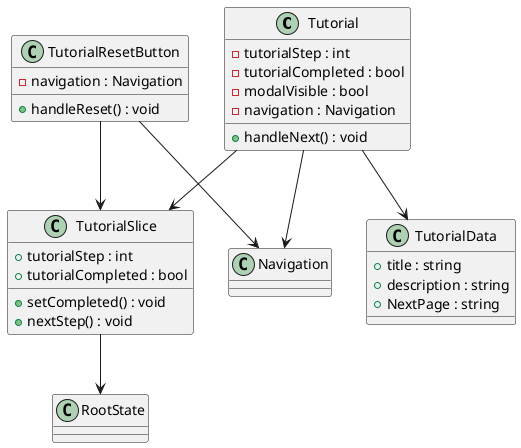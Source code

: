 @startuml ReactTutorialComponent

class Tutorial {
    - tutorialStep : int
    - tutorialCompleted : bool
    - modalVisible : bool
    - navigation : Navigation
    + handleNext() : void
}

class Navigation {
}


class TutorialSlice{
    + tutorialStep : int
    + tutorialCompleted : bool

    + setCompleted() : void
    + nextStep() : void
}

class TutorialResetButton {
    - navigation : Navigation

    + handleReset() : void
}

class TutorialData{
    + title : string
    + description : string
    + NextPage : string
}
Tutorial --> TutorialSlice
Tutorial --> Navigation
Tutorial --> TutorialData
TutorialSlice --> RootState
TutorialResetButton --> Navigation
TutorialResetButton --> TutorialSlice
@enduml
